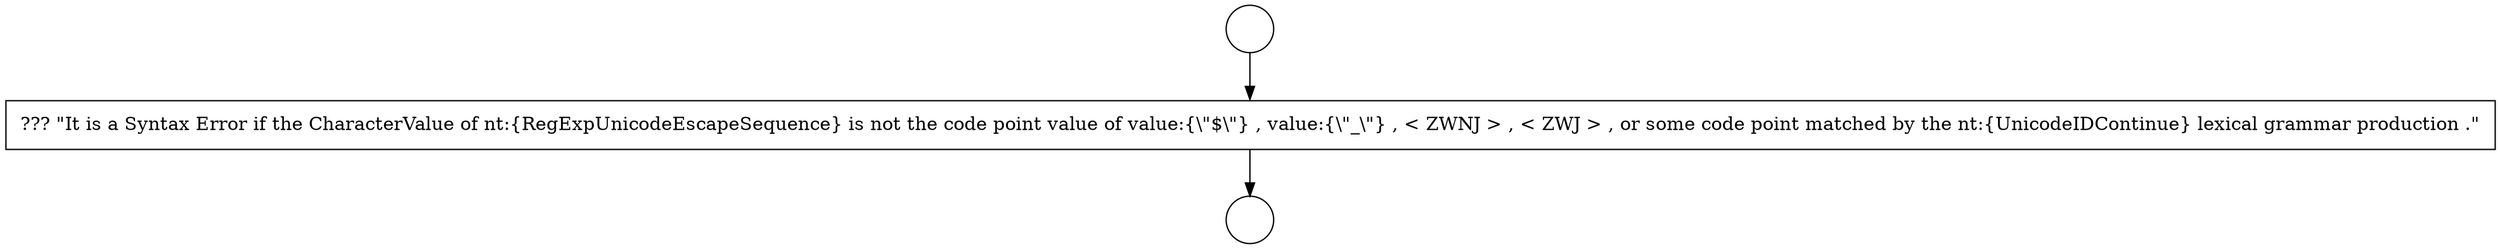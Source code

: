 digraph {
  node21330 [shape=circle label=" " color="black" fillcolor="white" style=filled]
  node21332 [shape=none, margin=0, label=<<font color="black">
    <table border="0" cellborder="1" cellspacing="0" cellpadding="10">
      <tr><td align="left">??? &quot;It is a Syntax Error if the CharacterValue of nt:{RegExpUnicodeEscapeSequence} is not the code point value of value:{\&quot;$\&quot;} , value:{\&quot;_\&quot;} , &lt; ZWNJ &gt; , &lt; ZWJ &gt; , or some code point matched by the nt:{UnicodeIDContinue} lexical grammar production .&quot;</td></tr>
    </table>
  </font>> color="black" fillcolor="white" style=filled]
  node21331 [shape=circle label=" " color="black" fillcolor="white" style=filled]
  node21330 -> node21332 [ color="black"]
  node21332 -> node21331 [ color="black"]
}
